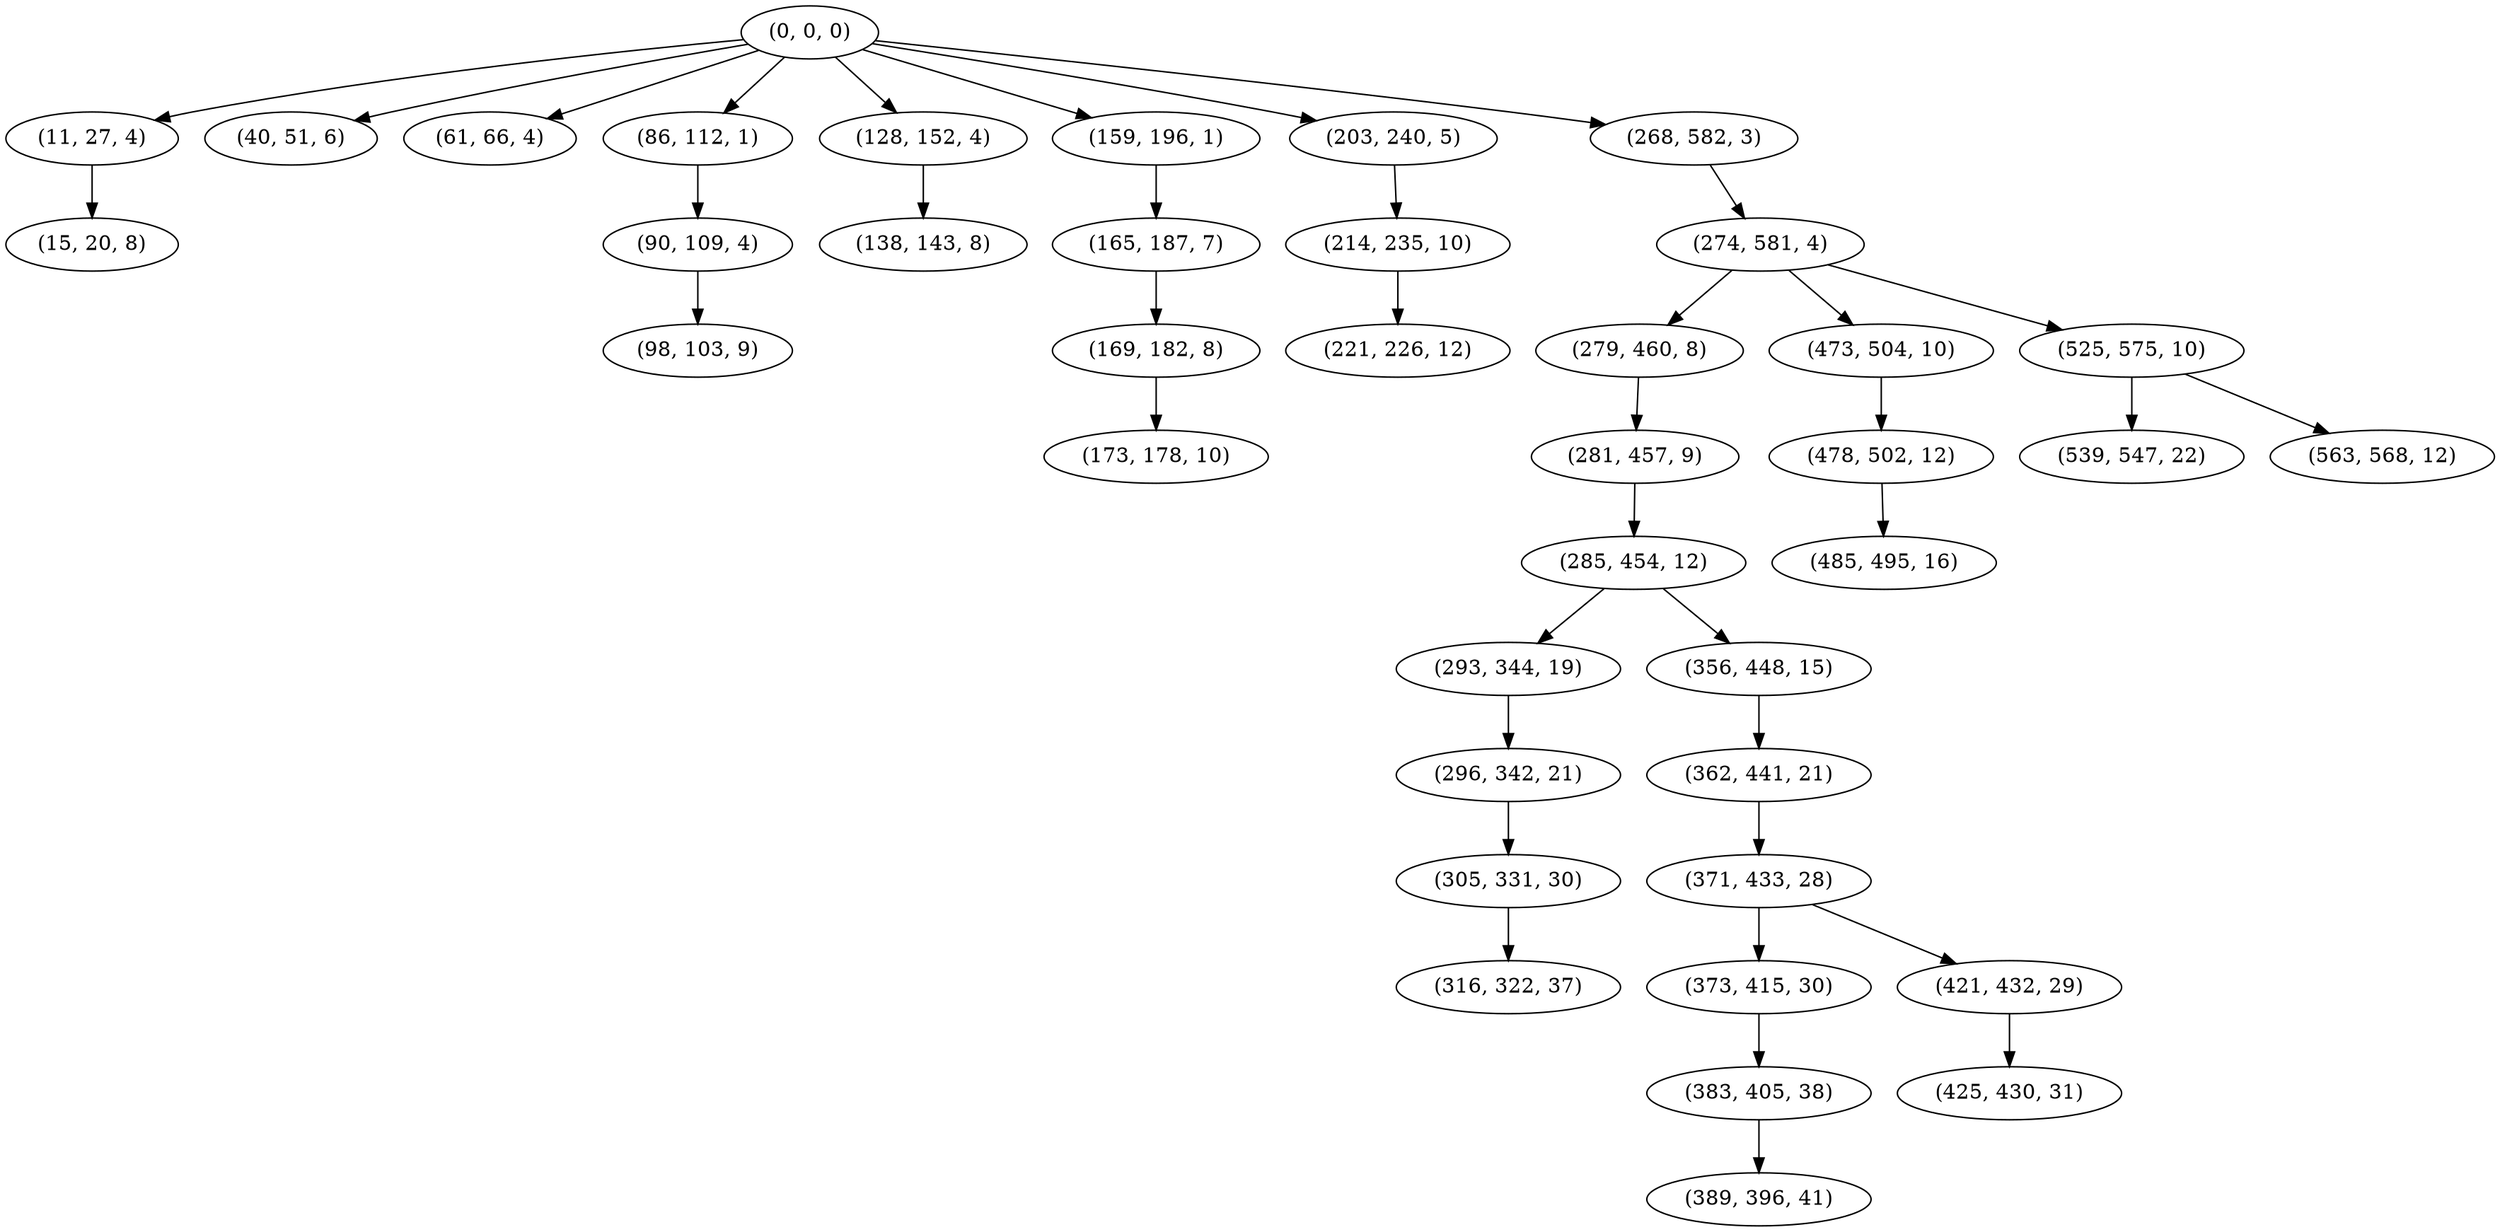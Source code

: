 digraph tree {
    "(0, 0, 0)";
    "(11, 27, 4)";
    "(15, 20, 8)";
    "(40, 51, 6)";
    "(61, 66, 4)";
    "(86, 112, 1)";
    "(90, 109, 4)";
    "(98, 103, 9)";
    "(128, 152, 4)";
    "(138, 143, 8)";
    "(159, 196, 1)";
    "(165, 187, 7)";
    "(169, 182, 8)";
    "(173, 178, 10)";
    "(203, 240, 5)";
    "(214, 235, 10)";
    "(221, 226, 12)";
    "(268, 582, 3)";
    "(274, 581, 4)";
    "(279, 460, 8)";
    "(281, 457, 9)";
    "(285, 454, 12)";
    "(293, 344, 19)";
    "(296, 342, 21)";
    "(305, 331, 30)";
    "(316, 322, 37)";
    "(356, 448, 15)";
    "(362, 441, 21)";
    "(371, 433, 28)";
    "(373, 415, 30)";
    "(383, 405, 38)";
    "(389, 396, 41)";
    "(421, 432, 29)";
    "(425, 430, 31)";
    "(473, 504, 10)";
    "(478, 502, 12)";
    "(485, 495, 16)";
    "(525, 575, 10)";
    "(539, 547, 22)";
    "(563, 568, 12)";
    "(0, 0, 0)" -> "(11, 27, 4)";
    "(0, 0, 0)" -> "(40, 51, 6)";
    "(0, 0, 0)" -> "(61, 66, 4)";
    "(0, 0, 0)" -> "(86, 112, 1)";
    "(0, 0, 0)" -> "(128, 152, 4)";
    "(0, 0, 0)" -> "(159, 196, 1)";
    "(0, 0, 0)" -> "(203, 240, 5)";
    "(0, 0, 0)" -> "(268, 582, 3)";
    "(11, 27, 4)" -> "(15, 20, 8)";
    "(86, 112, 1)" -> "(90, 109, 4)";
    "(90, 109, 4)" -> "(98, 103, 9)";
    "(128, 152, 4)" -> "(138, 143, 8)";
    "(159, 196, 1)" -> "(165, 187, 7)";
    "(165, 187, 7)" -> "(169, 182, 8)";
    "(169, 182, 8)" -> "(173, 178, 10)";
    "(203, 240, 5)" -> "(214, 235, 10)";
    "(214, 235, 10)" -> "(221, 226, 12)";
    "(268, 582, 3)" -> "(274, 581, 4)";
    "(274, 581, 4)" -> "(279, 460, 8)";
    "(274, 581, 4)" -> "(473, 504, 10)";
    "(274, 581, 4)" -> "(525, 575, 10)";
    "(279, 460, 8)" -> "(281, 457, 9)";
    "(281, 457, 9)" -> "(285, 454, 12)";
    "(285, 454, 12)" -> "(293, 344, 19)";
    "(285, 454, 12)" -> "(356, 448, 15)";
    "(293, 344, 19)" -> "(296, 342, 21)";
    "(296, 342, 21)" -> "(305, 331, 30)";
    "(305, 331, 30)" -> "(316, 322, 37)";
    "(356, 448, 15)" -> "(362, 441, 21)";
    "(362, 441, 21)" -> "(371, 433, 28)";
    "(371, 433, 28)" -> "(373, 415, 30)";
    "(371, 433, 28)" -> "(421, 432, 29)";
    "(373, 415, 30)" -> "(383, 405, 38)";
    "(383, 405, 38)" -> "(389, 396, 41)";
    "(421, 432, 29)" -> "(425, 430, 31)";
    "(473, 504, 10)" -> "(478, 502, 12)";
    "(478, 502, 12)" -> "(485, 495, 16)";
    "(525, 575, 10)" -> "(539, 547, 22)";
    "(525, 575, 10)" -> "(563, 568, 12)";
}
